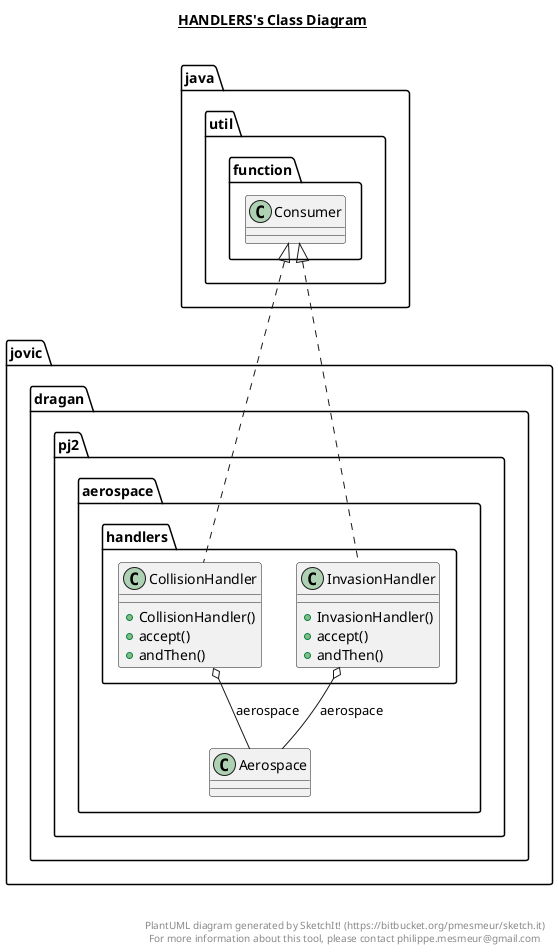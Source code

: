 @startuml

title __HANDLERS's Class Diagram__\n

  namespace jovic.dragan.pj2.aerospace {
    namespace handlers {
      class jovic.dragan.pj2.aerospace.handlers.CollisionHandler {
          + CollisionHandler()
          + accept()
          + andThen()
      }
    }
  }
  

  namespace jovic.dragan.pj2.aerospace {
    namespace handlers {
      class jovic.dragan.pj2.aerospace.handlers.InvasionHandler {
          + InvasionHandler()
          + accept()
          + andThen()
      }
    }
  }
  

  jovic.dragan.pj2.aerospace.handlers.CollisionHandler .up.|> java.util.function.Consumer
  jovic.dragan.pj2.aerospace.handlers.CollisionHandler o-- jovic.dragan.pj2.aerospace.Aerospace : aerospace
  jovic.dragan.pj2.aerospace.handlers.InvasionHandler .up.|> java.util.function.Consumer
  jovic.dragan.pj2.aerospace.handlers.InvasionHandler o-- jovic.dragan.pj2.aerospace.Aerospace : aerospace


right footer


PlantUML diagram generated by SketchIt! (https://bitbucket.org/pmesmeur/sketch.it)
For more information about this tool, please contact philippe.mesmeur@gmail.com
endfooter

@enduml

